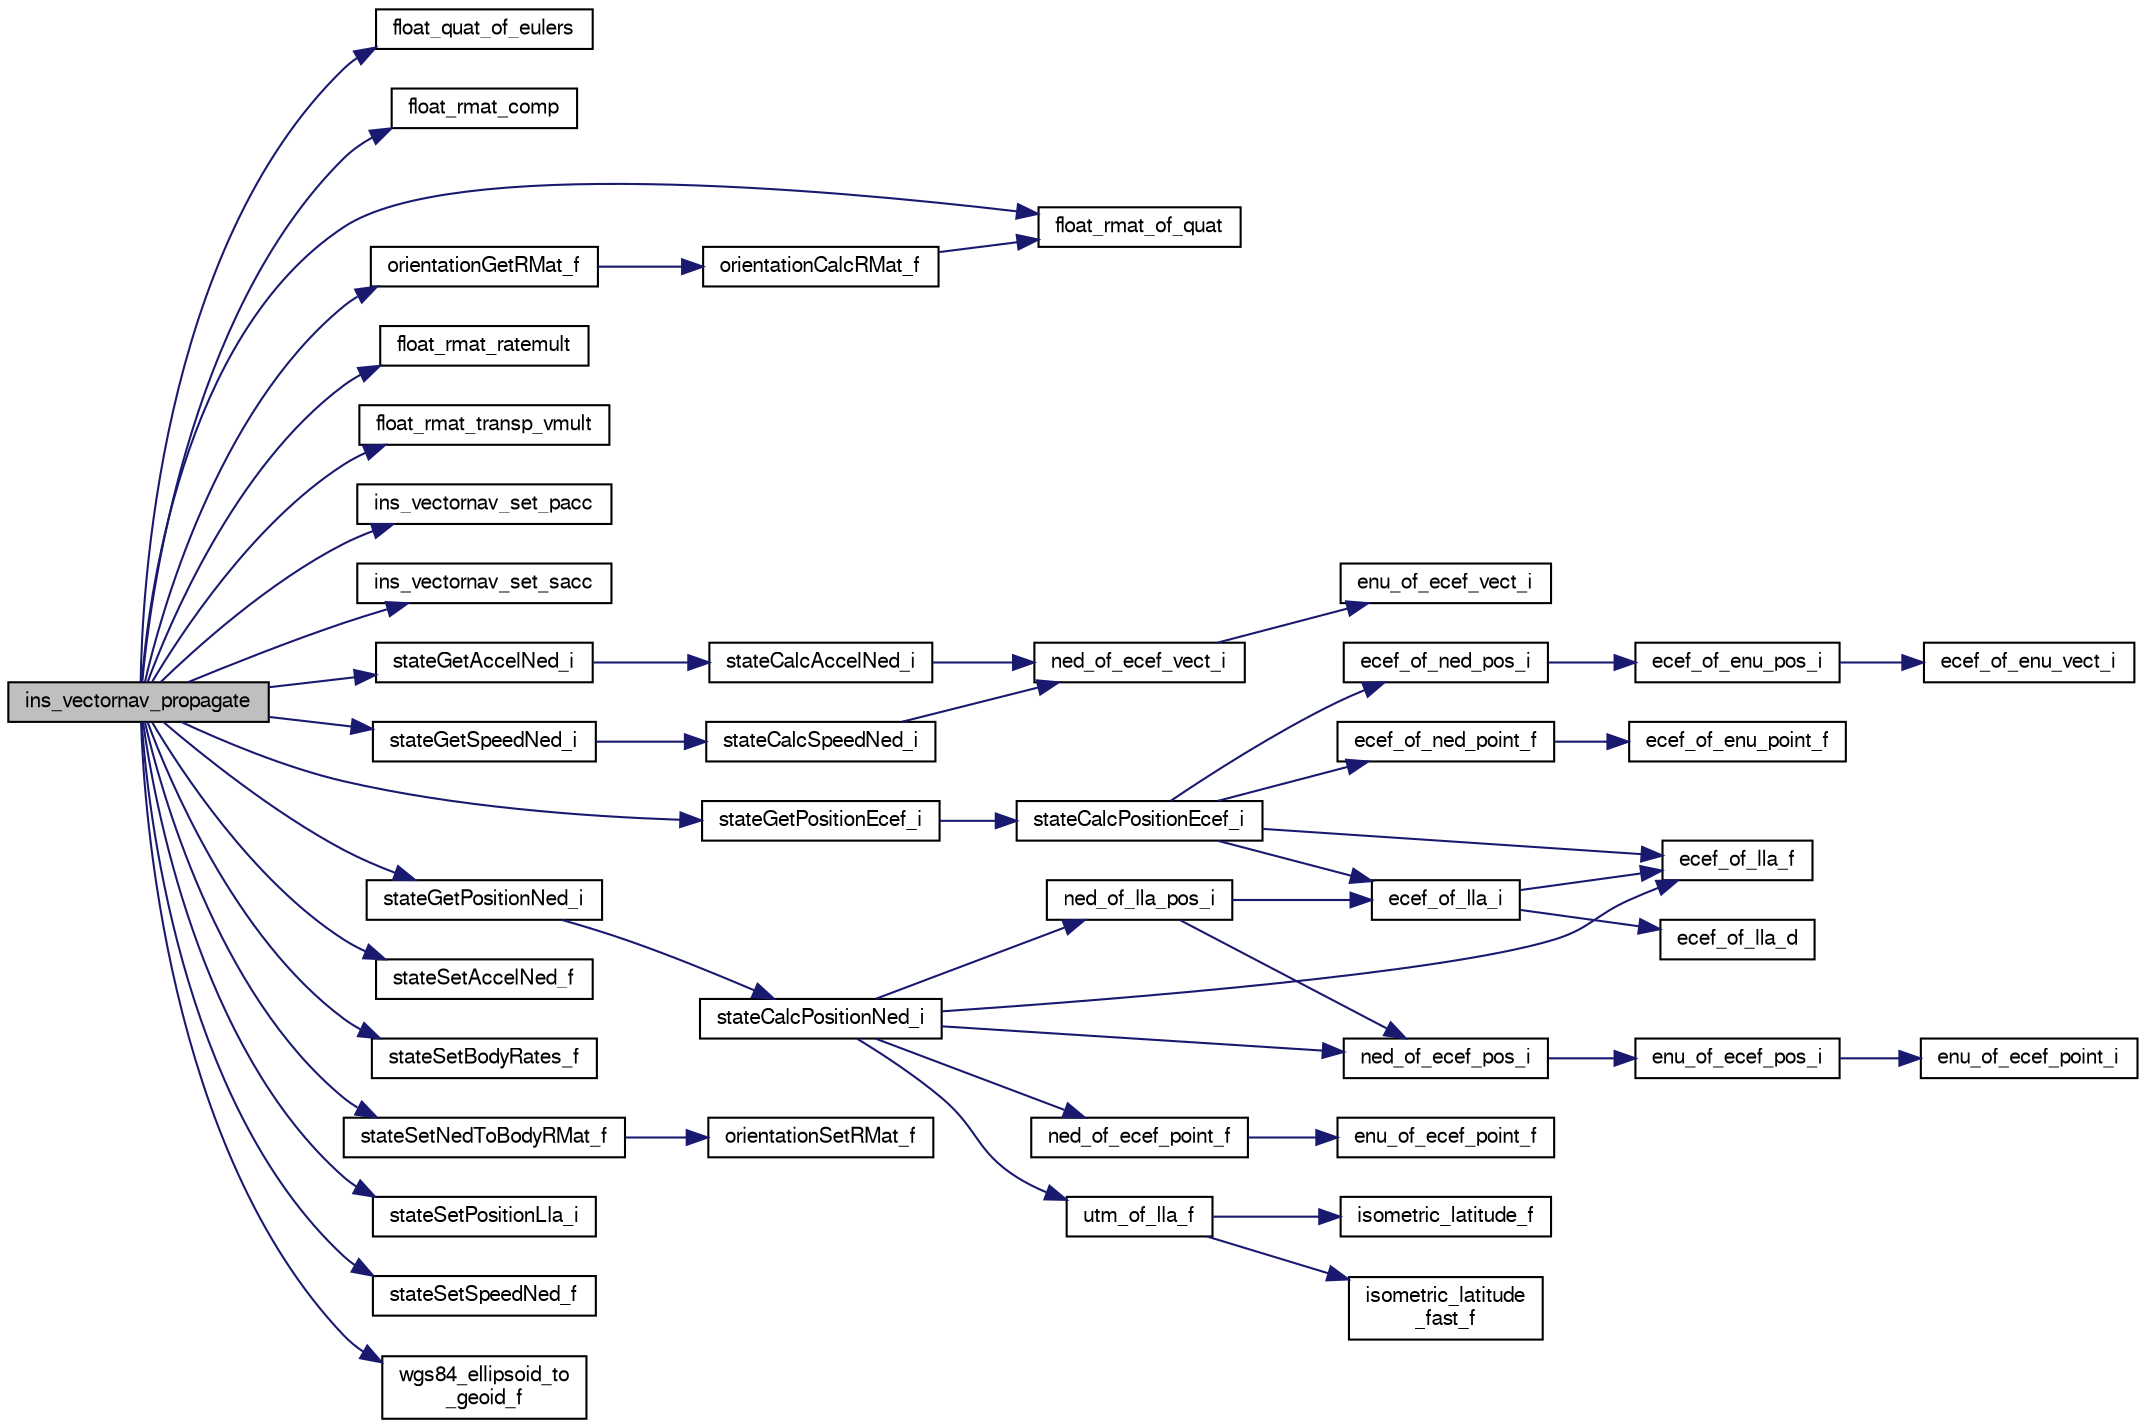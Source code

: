 digraph "ins_vectornav_propagate"
{
  edge [fontname="FreeSans",fontsize="10",labelfontname="FreeSans",labelfontsize="10"];
  node [fontname="FreeSans",fontsize="10",shape=record];
  rankdir="LR";
  Node1 [label="ins_vectornav_propagate",height=0.2,width=0.4,color="black", fillcolor="grey75", style="filled", fontcolor="black"];
  Node1 -> Node2 [color="midnightblue",fontsize="10",style="solid",fontname="FreeSans"];
  Node2 [label="float_quat_of_eulers",height=0.2,width=0.4,color="black", fillcolor="white", style="filled",URL="$group__math__algebra__float.html#ga99c8f1ff70a5b638cf87ea816f1756a2",tooltip="quat of euler roation &#39;ZYX&#39; "];
  Node1 -> Node3 [color="midnightblue",fontsize="10",style="solid",fontname="FreeSans"];
  Node3 [label="float_rmat_comp",height=0.2,width=0.4,color="black", fillcolor="white", style="filled",URL="$group__math__algebra__float.html#ga5588e3c0fa0a1e62bcdb53e4d7cb6bda",tooltip="Composition (multiplication) of two rotation matrices. "];
  Node1 -> Node4 [color="midnightblue",fontsize="10",style="solid",fontname="FreeSans"];
  Node4 [label="float_rmat_of_quat",height=0.2,width=0.4,color="black", fillcolor="white", style="filled",URL="$group__math__algebra__float.html#ga4f32e245bb37ef9fdf43872080f63fbc"];
  Node1 -> Node5 [color="midnightblue",fontsize="10",style="solid",fontname="FreeSans"];
  Node5 [label="float_rmat_ratemult",height=0.2,width=0.4,color="black", fillcolor="white", style="filled",URL="$group__math__algebra__float.html#ga3f7d064248ddf6a411369b55c0282913",tooltip="rotate anglular rates by rotation matrix. "];
  Node1 -> Node6 [color="midnightblue",fontsize="10",style="solid",fontname="FreeSans"];
  Node6 [label="float_rmat_transp_vmult",height=0.2,width=0.4,color="black", fillcolor="white", style="filled",URL="$group__math__algebra__float.html#gac852ba0c3ec48acfd8abaefbf933d4b6",tooltip="rotate 3D vector by transposed rotation matrix. "];
  Node1 -> Node7 [color="midnightblue",fontsize="10",style="solid",fontname="FreeSans"];
  Node7 [label="ins_vectornav_set_pacc",height=0.2,width=0.4,color="black", fillcolor="white", style="filled",URL="$ins__vectornav_8c.html#a48605f7fd6e8e6f51c0bc9afc2121ce8",tooltip="Find maximum uncertainty (NED) position accuracy in cm. "];
  Node1 -> Node8 [color="midnightblue",fontsize="10",style="solid",fontname="FreeSans"];
  Node8 [label="ins_vectornav_set_sacc",height=0.2,width=0.4,color="black", fillcolor="white", style="filled",URL="$ins__vectornav_8c.html#a7bf18e5ab81e5a59a5e68c19fe375f72",tooltip="Set speed (velocity) uncertainty (NED) speed accuracy in cm/s. "];
  Node1 -> Node9 [color="midnightblue",fontsize="10",style="solid",fontname="FreeSans"];
  Node9 [label="orientationGetRMat_f",height=0.2,width=0.4,color="black", fillcolor="white", style="filled",URL="$group__math__orientation__representation.html#gadad1660d6ec48c67423b76622ce80b51",tooltip="Get vehicle body attitude rotation matrix (float). "];
  Node9 -> Node10 [color="midnightblue",fontsize="10",style="solid",fontname="FreeSans"];
  Node10 [label="orientationCalcRMat_f",height=0.2,width=0.4,color="black", fillcolor="white", style="filled",URL="$group__math__orientation__representation.html#ga3394d93b976378bb5c9ddea8d7960eeb"];
  Node10 -> Node4 [color="midnightblue",fontsize="10",style="solid",fontname="FreeSans"];
  Node1 -> Node11 [color="midnightblue",fontsize="10",style="solid",fontname="FreeSans"];
  Node11 [label="stateGetAccelNed_i",height=0.2,width=0.4,color="black", fillcolor="white", style="filled",URL="$group__state__acceleration.html#gab55b482bd9fe875141bafd34beda8bb4",tooltip="Get acceleration in NED coordinates (int). "];
  Node11 -> Node12 [color="midnightblue",fontsize="10",style="solid",fontname="FreeSans"];
  Node12 [label="stateCalcAccelNed_i",height=0.2,width=0.4,color="black", fillcolor="white", style="filled",URL="$group__state__acceleration.html#ga48146adcdcd09bb704335795c6624ad8"];
  Node12 -> Node13 [color="midnightblue",fontsize="10",style="solid",fontname="FreeSans"];
  Node13 [label="ned_of_ecef_vect_i",height=0.2,width=0.4,color="black", fillcolor="white", style="filled",URL="$group__math__geodetic__int.html#gab4eda479f4c01e96082d8a352f16cfea",tooltip="Rotate a vector from ECEF to NED. "];
  Node13 -> Node14 [color="midnightblue",fontsize="10",style="solid",fontname="FreeSans"];
  Node14 [label="enu_of_ecef_vect_i",height=0.2,width=0.4,color="black", fillcolor="white", style="filled",URL="$group__math__geodetic__int.html#gaf0ee62cd162ca87bc294be6cfd107986",tooltip="Rotate a vector from ECEF to ENU. "];
  Node1 -> Node15 [color="midnightblue",fontsize="10",style="solid",fontname="FreeSans"];
  Node15 [label="stateGetPositionEcef_i",height=0.2,width=0.4,color="black", fillcolor="white", style="filled",URL="$group__state__position.html#ga82afc52cbca54c85318ca480e4c9856f",tooltip="Get position in ECEF coordinates (int). "];
  Node15 -> Node16 [color="midnightblue",fontsize="10",style="solid",fontname="FreeSans"];
  Node16 [label="stateCalcPositionEcef_i",height=0.2,width=0.4,color="black", fillcolor="white", style="filled",URL="$group__state__position.html#gab32ef3aae5246e773c9fd2817220dab3"];
  Node16 -> Node17 [color="midnightblue",fontsize="10",style="solid",fontname="FreeSans"];
  Node17 [label="ecef_of_ned_pos_i",height=0.2,width=0.4,color="black", fillcolor="white", style="filled",URL="$group__math__geodetic__int.html#gaf92579b72a2adb1aaac73fae89553fca",tooltip="Convert a local NED position to ECEF. "];
  Node17 -> Node18 [color="midnightblue",fontsize="10",style="solid",fontname="FreeSans"];
  Node18 [label="ecef_of_enu_pos_i",height=0.2,width=0.4,color="black", fillcolor="white", style="filled",URL="$group__math__geodetic__int.html#gaaeff7441301129ca712e828b9b4f474e",tooltip="Convert a local ENU position to ECEF. "];
  Node18 -> Node19 [color="midnightblue",fontsize="10",style="solid",fontname="FreeSans"];
  Node19 [label="ecef_of_enu_vect_i",height=0.2,width=0.4,color="black", fillcolor="white", style="filled",URL="$group__math__geodetic__int.html#gaabe6e63048c95afdffdd4a581dc5f2b8",tooltip="Rotate a vector from ENU to ECEF. "];
  Node16 -> Node20 [color="midnightblue",fontsize="10",style="solid",fontname="FreeSans"];
  Node20 [label="ecef_of_ned_point_f",height=0.2,width=0.4,color="black", fillcolor="white", style="filled",URL="$pprz__geodetic__float_8c.html#a9703caac26c4b1272c010037fd661956"];
  Node20 -> Node21 [color="midnightblue",fontsize="10",style="solid",fontname="FreeSans"];
  Node21 [label="ecef_of_enu_point_f",height=0.2,width=0.4,color="black", fillcolor="white", style="filled",URL="$pprz__geodetic__float_8c.html#a197187e7b04018beddfcd6a7a4ab3972"];
  Node16 -> Node22 [color="midnightblue",fontsize="10",style="solid",fontname="FreeSans"];
  Node22 [label="ecef_of_lla_i",height=0.2,width=0.4,color="black", fillcolor="white", style="filled",URL="$group__math__geodetic__int.html#ga386f7bf340618bf1454ca2a3b5086100",tooltip="Convert a LLA to ECEF. "];
  Node22 -> Node23 [color="midnightblue",fontsize="10",style="solid",fontname="FreeSans"];
  Node23 [label="ecef_of_lla_f",height=0.2,width=0.4,color="black", fillcolor="white", style="filled",URL="$pprz__geodetic__float_8c.html#a65bc5ba8b61d014ca659035759cc001c"];
  Node22 -> Node24 [color="midnightblue",fontsize="10",style="solid",fontname="FreeSans"];
  Node24 [label="ecef_of_lla_d",height=0.2,width=0.4,color="black", fillcolor="white", style="filled",URL="$group__math__geodetic__double.html#gae6608c48696daebf3382f08e655028d9"];
  Node16 -> Node23 [color="midnightblue",fontsize="10",style="solid",fontname="FreeSans"];
  Node1 -> Node25 [color="midnightblue",fontsize="10",style="solid",fontname="FreeSans"];
  Node25 [label="stateGetPositionNed_i",height=0.2,width=0.4,color="black", fillcolor="white", style="filled",URL="$group__state__position.html#gaf9a3b3ed4f6a011ae65d49d78bf4aa25",tooltip="Get position in local NED coordinates (int). "];
  Node25 -> Node26 [color="midnightblue",fontsize="10",style="solid",fontname="FreeSans"];
  Node26 [label="stateCalcPositionNed_i",height=0.2,width=0.4,color="black", fillcolor="white", style="filled",URL="$group__state__position.html#gac60dff329c00697fc9fcc459406293c9"];
  Node26 -> Node27 [color="midnightblue",fontsize="10",style="solid",fontname="FreeSans"];
  Node27 [label="ned_of_ecef_pos_i",height=0.2,width=0.4,color="black", fillcolor="white", style="filled",URL="$group__math__geodetic__int.html#ga55c109fccf11d3699553122869dfd38b",tooltip="Convert a ECEF position to local NED. "];
  Node27 -> Node28 [color="midnightblue",fontsize="10",style="solid",fontname="FreeSans"];
  Node28 [label="enu_of_ecef_pos_i",height=0.2,width=0.4,color="black", fillcolor="white", style="filled",URL="$group__math__geodetic__int.html#ga710a45725431766f0a003ba93cb58a11",tooltip="Convert a ECEF position to local ENU. "];
  Node28 -> Node29 [color="midnightblue",fontsize="10",style="solid",fontname="FreeSans"];
  Node29 [label="enu_of_ecef_point_i",height=0.2,width=0.4,color="black", fillcolor="white", style="filled",URL="$group__math__geodetic__int.html#ga85bcbfc73a43b120465422ec55647573",tooltip="Convert a point from ECEF to local ENU. "];
  Node26 -> Node30 [color="midnightblue",fontsize="10",style="solid",fontname="FreeSans"];
  Node30 [label="ned_of_ecef_point_f",height=0.2,width=0.4,color="black", fillcolor="white", style="filled",URL="$pprz__geodetic__float_8c.html#a3045a5a383aa4ebf5b8a9763773b9b6d"];
  Node30 -> Node31 [color="midnightblue",fontsize="10",style="solid",fontname="FreeSans"];
  Node31 [label="enu_of_ecef_point_f",height=0.2,width=0.4,color="black", fillcolor="white", style="filled",URL="$pprz__geodetic__float_8c.html#a2a82ebdce90a3e41d54f72c5e787fcd0"];
  Node26 -> Node23 [color="midnightblue",fontsize="10",style="solid",fontname="FreeSans"];
  Node26 -> Node32 [color="midnightblue",fontsize="10",style="solid",fontname="FreeSans"];
  Node32 [label="ned_of_lla_pos_i",height=0.2,width=0.4,color="black", fillcolor="white", style="filled",URL="$group__math__geodetic__int.html#ga196c47e1d20669076a358d0f4317e093",tooltip="Convert a point from LLA to local NED. "];
  Node32 -> Node22 [color="midnightblue",fontsize="10",style="solid",fontname="FreeSans"];
  Node32 -> Node27 [color="midnightblue",fontsize="10",style="solid",fontname="FreeSans"];
  Node26 -> Node33 [color="midnightblue",fontsize="10",style="solid",fontname="FreeSans"];
  Node33 [label="utm_of_lla_f",height=0.2,width=0.4,color="black", fillcolor="white", style="filled",URL="$pprz__geodetic__float_8c.html#af99d4775df518f30b741b49c26eceedd"];
  Node33 -> Node34 [color="midnightblue",fontsize="10",style="solid",fontname="FreeSans"];
  Node34 [label="isometric_latitude_f",height=0.2,width=0.4,color="black", fillcolor="white", style="filled",URL="$pprz__geodetic__float_8c.html#a25c5bd31de0ea0d0caf14a0d217ad3ea"];
  Node33 -> Node35 [color="midnightblue",fontsize="10",style="solid",fontname="FreeSans"];
  Node35 [label="isometric_latitude\l_fast_f",height=0.2,width=0.4,color="black", fillcolor="white", style="filled",URL="$pprz__geodetic__float_8c.html#a21ea1b369f7d4abd984fb89c488dde24"];
  Node1 -> Node36 [color="midnightblue",fontsize="10",style="solid",fontname="FreeSans"];
  Node36 [label="stateGetSpeedNed_i",height=0.2,width=0.4,color="black", fillcolor="white", style="filled",URL="$group__state__velocity.html#gaed641b0c36e2ad2407a97be88ec2506c",tooltip="Get ground speed in local NED coordinates (int). "];
  Node36 -> Node37 [color="midnightblue",fontsize="10",style="solid",fontname="FreeSans"];
  Node37 [label="stateCalcSpeedNed_i",height=0.2,width=0.4,color="black", fillcolor="white", style="filled",URL="$group__state__velocity.html#gaefc74e9c1a2033ec07959a2fde629bd5"];
  Node37 -> Node13 [color="midnightblue",fontsize="10",style="solid",fontname="FreeSans"];
  Node1 -> Node38 [color="midnightblue",fontsize="10",style="solid",fontname="FreeSans"];
  Node38 [label="stateSetAccelNed_f",height=0.2,width=0.4,color="black", fillcolor="white", style="filled",URL="$group__state__acceleration.html#ga27b8f24af6ddce14389efaa5ec119967",tooltip="Set acceleration in NED coordinates (float). "];
  Node1 -> Node39 [color="midnightblue",fontsize="10",style="solid",fontname="FreeSans"];
  Node39 [label="stateSetBodyRates_f",height=0.2,width=0.4,color="black", fillcolor="white", style="filled",URL="$group__state__rate.html#ga81d506386a5e2842d7e37cb6e1dbf252",tooltip="Set vehicle body angular rate (float). "];
  Node1 -> Node40 [color="midnightblue",fontsize="10",style="solid",fontname="FreeSans"];
  Node40 [label="stateSetNedToBodyRMat_f",height=0.2,width=0.4,color="black", fillcolor="white", style="filled",URL="$group__state__attitude.html#ga4d07df56be94afd0512e08fac961dbd3",tooltip="Set vehicle body attitude from rotation matrix (float). "];
  Node40 -> Node41 [color="midnightblue",fontsize="10",style="solid",fontname="FreeSans"];
  Node41 [label="orientationSetRMat_f",height=0.2,width=0.4,color="black", fillcolor="white", style="filled",URL="$group__math__orientation__representation.html#ga2c06304a23d68ae280c1cc5f4f01386a",tooltip="Set vehicle body attitude from rotation matrix (float). "];
  Node1 -> Node42 [color="midnightblue",fontsize="10",style="solid",fontname="FreeSans"];
  Node42 [label="stateSetPositionLla_i",height=0.2,width=0.4,color="black", fillcolor="white", style="filled",URL="$group__state__position.html#gaaa9965929d321521b6a903a74e848e45",tooltip="Set position from LLA coordinates (int). "];
  Node1 -> Node43 [color="midnightblue",fontsize="10",style="solid",fontname="FreeSans"];
  Node43 [label="stateSetSpeedNed_f",height=0.2,width=0.4,color="black", fillcolor="white", style="filled",URL="$group__state__velocity.html#gae6549b15cd961047c89481ab2d87171f",tooltip="Set ground speed in local NED coordinates (float). "];
  Node1 -> Node44 [color="midnightblue",fontsize="10",style="solid",fontname="FreeSans"];
  Node44 [label="wgs84_ellipsoid_to\l_geoid_f",height=0.2,width=0.4,color="black", fillcolor="white", style="filled",URL="$group__math__geodetic__wgs84.html#ga982ac769d3c18ca65b364e0588874100",tooltip="Get WGS84 ellipsoid/geoid separation. "];
}

